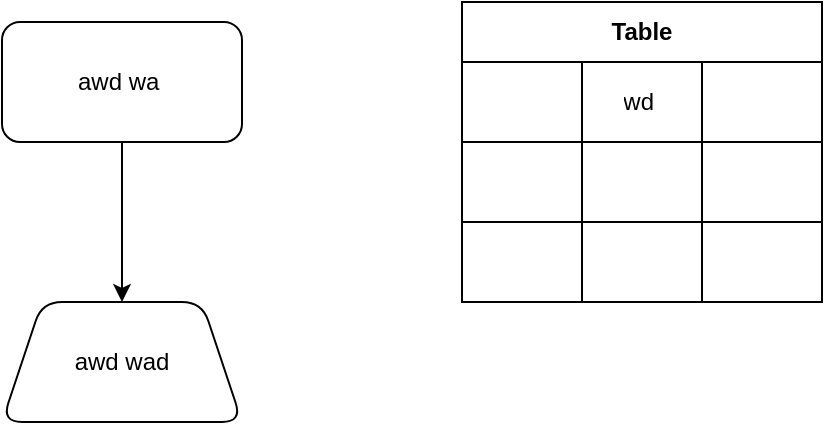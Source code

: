 <mxfile version="14.5.7" type="github"><diagram id="OprOEn-VG9R5amWsQOVi" name="Page-1"><mxGraphModel dx="1550" dy="788" grid="1" gridSize="10" guides="1" tooltips="1" connect="1" arrows="1" fold="1" page="1" pageScale="1" pageWidth="827" pageHeight="1169" math="0" shadow="0"><root><mxCell id="0"/><mxCell id="1" parent="0"/><mxCell id="1zofpRHyf1XIPE3Nlnin-3" value="" style="edgeStyle=orthogonalEdgeStyle;rounded=0;orthogonalLoop=1;jettySize=auto;html=1;" parent="1" source="1zofpRHyf1XIPE3Nlnin-1" target="1zofpRHyf1XIPE3Nlnin-2" edge="1"><mxGeometry relative="1" as="geometry"/></mxCell><mxCell id="1zofpRHyf1XIPE3Nlnin-1" value="awd wa&amp;nbsp;" style="rounded=1;whiteSpace=wrap;html=1;" parent="1" vertex="1"><mxGeometry x="350" y="370" width="120" height="60" as="geometry"/></mxCell><mxCell id="1zofpRHyf1XIPE3Nlnin-2" value="awd wad" style="shape=trapezoid;perimeter=trapezoidPerimeter;whiteSpace=wrap;html=1;fixedSize=1;rounded=1;" parent="1" vertex="1"><mxGeometry x="350" y="510" width="120" height="60" as="geometry"/></mxCell><mxCell id="1zofpRHyf1XIPE3Nlnin-4" value="Table" style="shape=table;html=1;whiteSpace=wrap;startSize=30;container=1;collapsible=0;childLayout=tableLayout;fontStyle=1;align=center;" parent="1" vertex="1"><mxGeometry x="580" y="360" width="180" height="150" as="geometry"/></mxCell><mxCell id="1zofpRHyf1XIPE3Nlnin-5" value="" style="shape=partialRectangle;html=1;whiteSpace=wrap;collapsible=0;dropTarget=0;pointerEvents=0;fillColor=none;top=0;left=0;bottom=0;right=0;points=[[0,0.5],[1,0.5]];portConstraint=eastwest;" parent="1zofpRHyf1XIPE3Nlnin-4" vertex="1"><mxGeometry y="30" width="180" height="40" as="geometry"/></mxCell><mxCell id="1zofpRHyf1XIPE3Nlnin-6" value="" style="shape=partialRectangle;html=1;whiteSpace=wrap;connectable=0;fillColor=none;top=0;left=0;bottom=0;right=0;overflow=hidden;" parent="1zofpRHyf1XIPE3Nlnin-5" vertex="1"><mxGeometry width="60" height="40" as="geometry"/></mxCell><mxCell id="1zofpRHyf1XIPE3Nlnin-7" value="wd&amp;nbsp;" style="shape=partialRectangle;html=1;whiteSpace=wrap;connectable=0;fillColor=none;top=0;left=0;bottom=0;right=0;overflow=hidden;" parent="1zofpRHyf1XIPE3Nlnin-5" vertex="1"><mxGeometry x="60" width="60" height="40" as="geometry"/></mxCell><mxCell id="1zofpRHyf1XIPE3Nlnin-8" value="" style="shape=partialRectangle;html=1;whiteSpace=wrap;connectable=0;fillColor=none;top=0;left=0;bottom=0;right=0;overflow=hidden;" parent="1zofpRHyf1XIPE3Nlnin-5" vertex="1"><mxGeometry x="120" width="60" height="40" as="geometry"/></mxCell><mxCell id="1zofpRHyf1XIPE3Nlnin-9" value="" style="shape=partialRectangle;html=1;whiteSpace=wrap;collapsible=0;dropTarget=0;pointerEvents=0;fillColor=none;top=0;left=0;bottom=0;right=0;points=[[0,0.5],[1,0.5]];portConstraint=eastwest;" parent="1zofpRHyf1XIPE3Nlnin-4" vertex="1"><mxGeometry y="70" width="180" height="40" as="geometry"/></mxCell><mxCell id="1zofpRHyf1XIPE3Nlnin-10" value="" style="shape=partialRectangle;html=1;whiteSpace=wrap;connectable=0;fillColor=none;top=0;left=0;bottom=0;right=0;overflow=hidden;" parent="1zofpRHyf1XIPE3Nlnin-9" vertex="1"><mxGeometry width="60" height="40" as="geometry"/></mxCell><mxCell id="1zofpRHyf1XIPE3Nlnin-11" value="" style="shape=partialRectangle;html=1;whiteSpace=wrap;connectable=0;fillColor=none;top=0;left=0;bottom=0;right=0;overflow=hidden;" parent="1zofpRHyf1XIPE3Nlnin-9" vertex="1"><mxGeometry x="60" width="60" height="40" as="geometry"/></mxCell><mxCell id="1zofpRHyf1XIPE3Nlnin-12" value="" style="shape=partialRectangle;html=1;whiteSpace=wrap;connectable=0;fillColor=none;top=0;left=0;bottom=0;right=0;overflow=hidden;" parent="1zofpRHyf1XIPE3Nlnin-9" vertex="1"><mxGeometry x="120" width="60" height="40" as="geometry"/></mxCell><mxCell id="1zofpRHyf1XIPE3Nlnin-13" value="" style="shape=partialRectangle;html=1;whiteSpace=wrap;collapsible=0;dropTarget=0;pointerEvents=0;fillColor=none;top=0;left=0;bottom=0;right=0;points=[[0,0.5],[1,0.5]];portConstraint=eastwest;" parent="1zofpRHyf1XIPE3Nlnin-4" vertex="1"><mxGeometry y="110" width="180" height="40" as="geometry"/></mxCell><mxCell id="1zofpRHyf1XIPE3Nlnin-14" value="" style="shape=partialRectangle;html=1;whiteSpace=wrap;connectable=0;fillColor=none;top=0;left=0;bottom=0;right=0;overflow=hidden;" parent="1zofpRHyf1XIPE3Nlnin-13" vertex="1"><mxGeometry width="60" height="40" as="geometry"/></mxCell><mxCell id="1zofpRHyf1XIPE3Nlnin-15" value="" style="shape=partialRectangle;html=1;whiteSpace=wrap;connectable=0;fillColor=none;top=0;left=0;bottom=0;right=0;overflow=hidden;" parent="1zofpRHyf1XIPE3Nlnin-13" vertex="1"><mxGeometry x="60" width="60" height="40" as="geometry"/></mxCell><mxCell id="1zofpRHyf1XIPE3Nlnin-16" value="" style="shape=partialRectangle;html=1;whiteSpace=wrap;connectable=0;fillColor=none;top=0;left=0;bottom=0;right=0;overflow=hidden;" parent="1zofpRHyf1XIPE3Nlnin-13" vertex="1"><mxGeometry x="120" width="60" height="40" as="geometry"/></mxCell></root></mxGraphModel></diagram></mxfile>